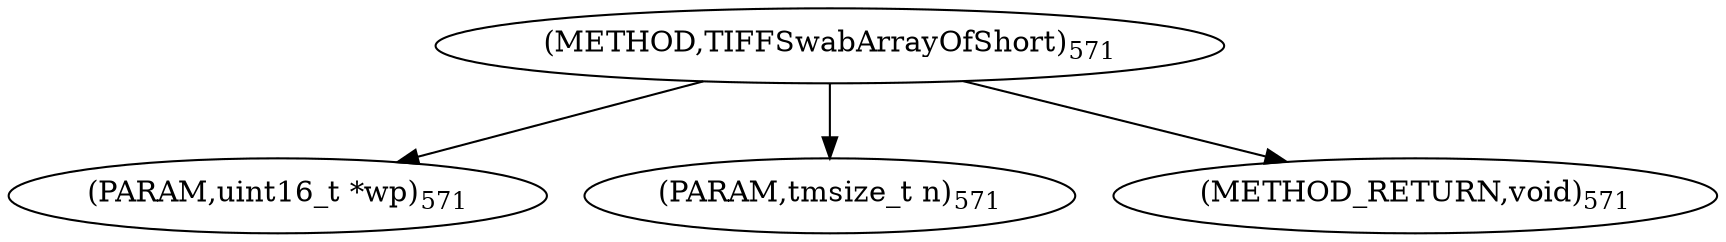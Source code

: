 digraph "TIFFSwabArrayOfShort" {  
"9225" [label = <(METHOD,TIFFSwabArrayOfShort)<SUB>571</SUB>> ]
"9226" [label = <(PARAM,uint16_t *wp)<SUB>571</SUB>> ]
"9227" [label = <(PARAM,tmsize_t n)<SUB>571</SUB>> ]
"9228" [label = <(METHOD_RETURN,void)<SUB>571</SUB>> ]
  "9225" -> "9226" 
  "9225" -> "9227" 
  "9225" -> "9228" 
}
